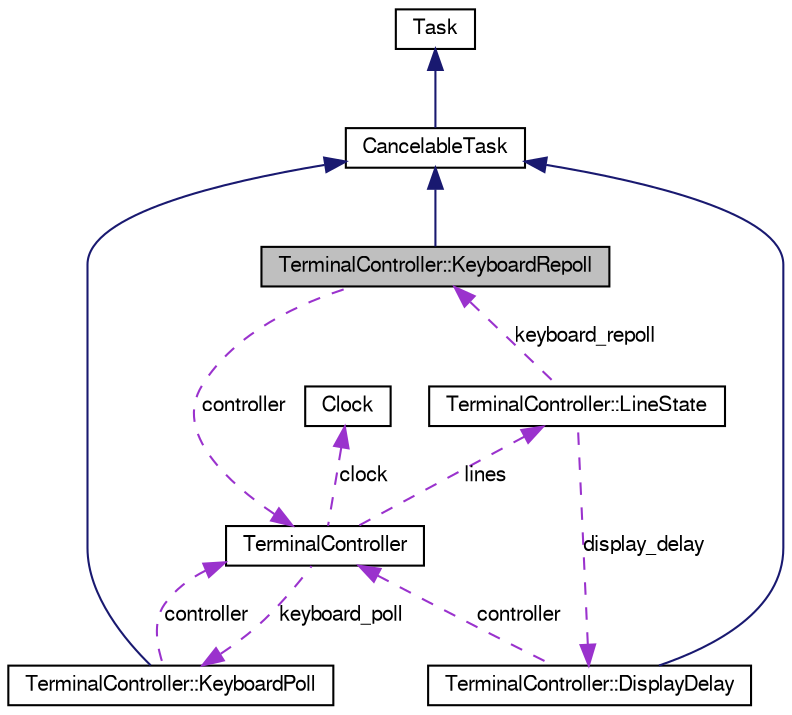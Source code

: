 digraph G
{
  edge [fontname="FreeSans",fontsize="10",labelfontname="FreeSans",labelfontsize="10"];
  node [fontname="FreeSans",fontsize="10",shape=record];
  Node1 [label="TerminalController::KeyboardRepoll",height=0.2,width=0.4,color="black", fillcolor="grey75", style="filled" fontcolor="black"];
  Node2 -> Node1 [dir=back,color="midnightblue",fontsize="10",style="solid"];
  Node2 [label="CancelableTask",height=0.2,width=0.4,color="black", fillcolor="white", style="filled",URL="$classCancelableTask.html"];
  Node3 -> Node2 [dir=back,color="midnightblue",fontsize="10",style="solid"];
  Node3 [label="Task",height=0.2,width=0.4,color="black", fillcolor="white", style="filled",URL="$classTask.html"];
  Node4 -> Node1 [dir=back,color="darkorchid3",fontsize="10",style="dashed",label="controller"];
  Node4 [label="TerminalController",height=0.2,width=0.4,color="black", fillcolor="white", style="filled",URL="$classTerminalController.html"];
  Node5 -> Node4 [dir=back,color="darkorchid3",fontsize="10",style="dashed",label="keyboard_poll"];
  Node5 [label="TerminalController::KeyboardPoll",height=0.2,width=0.4,color="black", fillcolor="white", style="filled",URL="$classTerminalController_1_1KeyboardPoll.html"];
  Node2 -> Node5 [dir=back,color="midnightblue",fontsize="10",style="solid"];
  Node4 -> Node5 [dir=back,color="darkorchid3",fontsize="10",style="dashed",label="controller"];
  Node6 -> Node4 [dir=back,color="darkorchid3",fontsize="10",style="dashed",label="lines"];
  Node6 [label="TerminalController::LineState",height=0.2,width=0.4,color="black", fillcolor="white", style="filled",URL="$structTerminalController_1_1LineState.html"];
  Node1 -> Node6 [dir=back,color="darkorchid3",fontsize="10",style="dashed",label="keyboard_repoll"];
  Node7 -> Node6 [dir=back,color="darkorchid3",fontsize="10",style="dashed",label="display_delay"];
  Node7 [label="TerminalController::DisplayDelay",height=0.2,width=0.4,color="black", fillcolor="white", style="filled",URL="$classTerminalController_1_1DisplayDelay.html"];
  Node2 -> Node7 [dir=back,color="midnightblue",fontsize="10",style="solid"];
  Node4 -> Node7 [dir=back,color="darkorchid3",fontsize="10",style="dashed",label="controller"];
  Node8 -> Node4 [dir=back,color="darkorchid3",fontsize="10",style="dashed",label="clock"];
  Node8 [label="Clock",height=0.2,width=0.4,color="black", fillcolor="white", style="filled",URL="$classClock.html"];
}
